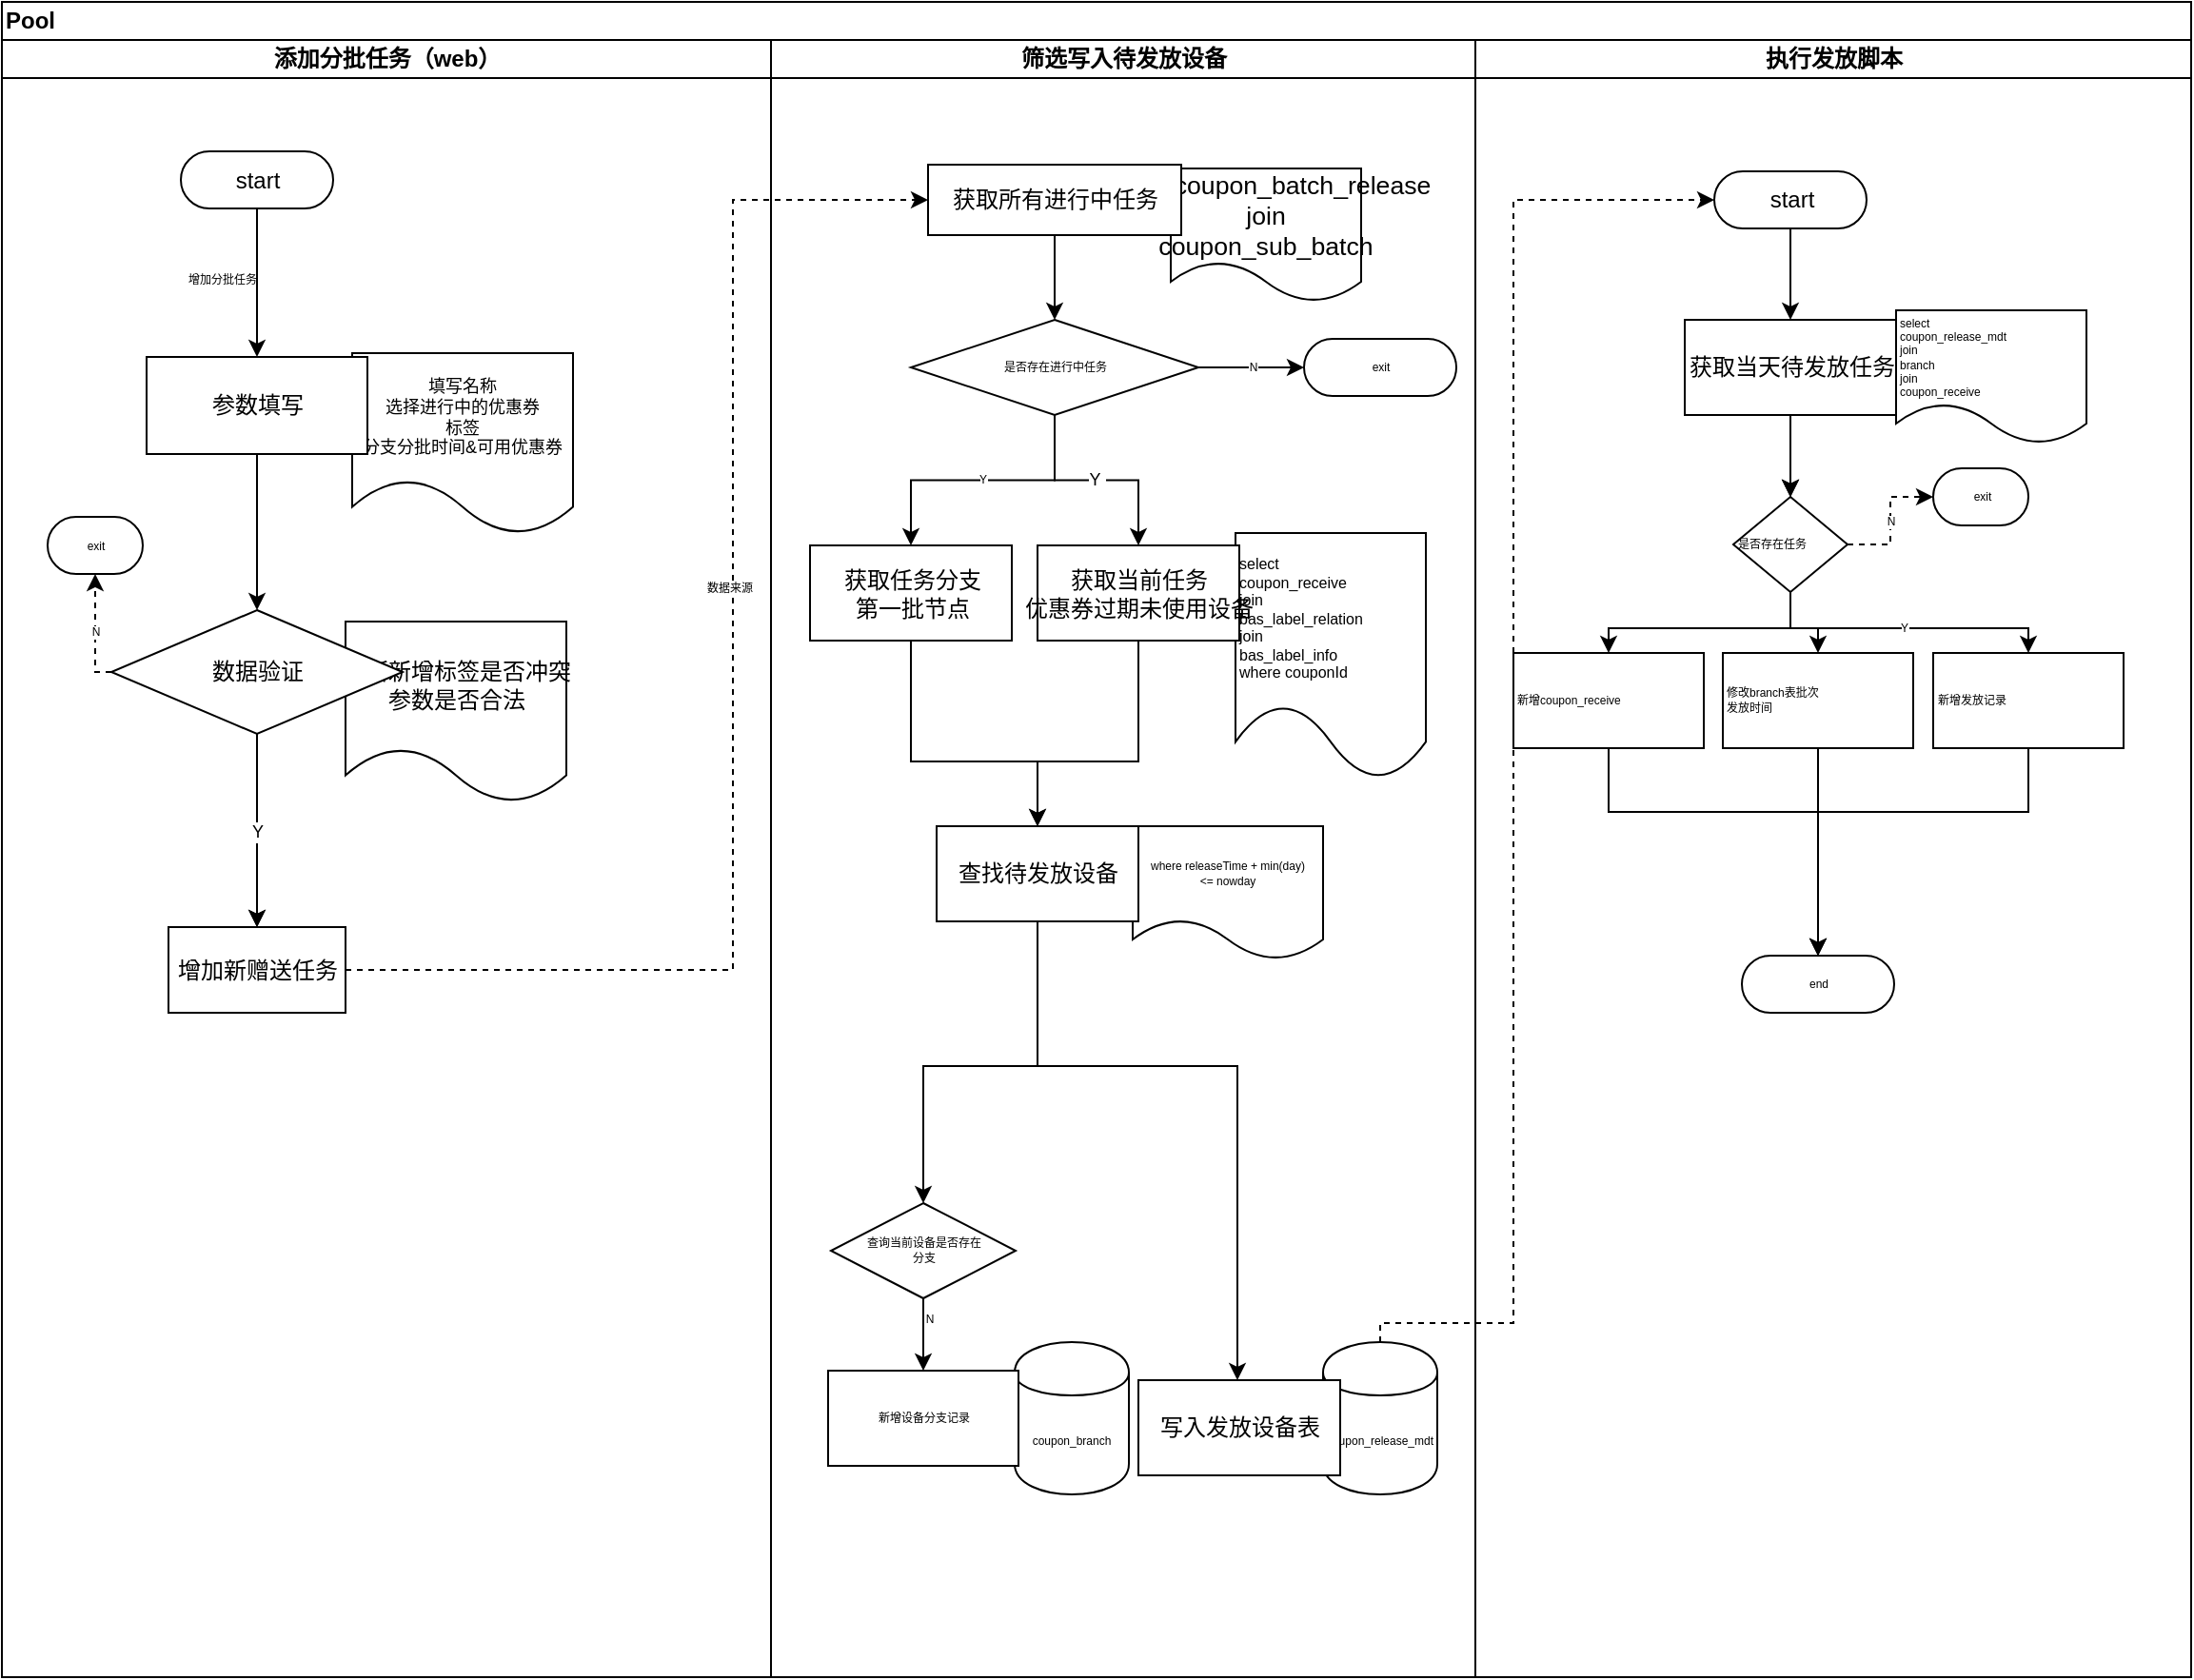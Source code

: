 <mxfile version="11.0.7" type="github"><diagram id="1Uks4rXL4dTz_hB3k0oI" name="赠送流程"><mxGraphModel dx="1363" dy="733" grid="1" gridSize="10" guides="1" tooltips="1" connect="1" arrows="1" fold="1" page="1" pageScale="1" pageWidth="827" pageHeight="1169" math="0" shadow="0"><root><mxCell id="0"/><mxCell id="1" parent="0"/><mxCell id="1NSMPgPq7o7XclI2195f-1" value="Pool" style="swimlane;html=1;childLayout=stackLayout;resizeParent=1;resizeParentMax=0;startSize=20;shadow=0;glass=0;align=left;" vertex="1" parent="1"><mxGeometry x="116" y="171" width="1150" height="880" as="geometry"/></mxCell><mxCell id="1NSMPgPq7o7XclI2195f-3" value="添加分批任务（web）" style="swimlane;html=1;startSize=20;" vertex="1" parent="1NSMPgPq7o7XclI2195f-1"><mxGeometry y="20" width="404" height="860" as="geometry"/></mxCell><mxCell id="1NSMPgPq7o7XclI2195f-39" value="start" style="html=1;dashed=0;whitespace=wrap;shape=mxgraph.dfd.start;shadow=0;glass=0;align=center;flipV=1;" vertex="1" parent="1NSMPgPq7o7XclI2195f-3"><mxGeometry x="94" y="58.5" width="80" height="30" as="geometry"/></mxCell><mxCell id="1NSMPgPq7o7XclI2195f-61" style="edgeStyle=orthogonalEdgeStyle;rounded=0;orthogonalLoop=1;jettySize=auto;html=1;startArrow=none;startFill=0;endArrow=classic;endFill=1;strokeColor=#000000;exitX=0.5;exitY=0.5;exitDx=0;exitDy=-15;exitPerimeter=0;" edge="1" parent="1NSMPgPq7o7XclI2195f-3" source="1NSMPgPq7o7XclI2195f-39" target="1NSMPgPq7o7XclI2195f-60"><mxGeometry relative="1" as="geometry"><mxPoint x="134" y="186" as="sourcePoint"/></mxGeometry></mxCell><mxCell id="1NSMPgPq7o7XclI2195f-67" style="edgeStyle=orthogonalEdgeStyle;rounded=0;orthogonalLoop=1;jettySize=auto;html=1;startArrow=none;startFill=0;endArrow=classic;endFill=1;strokeColor=#000000;" edge="1" parent="1NSMPgPq7o7XclI2195f-3" source="1NSMPgPq7o7XclI2195f-59" target="1NSMPgPq7o7XclI2195f-66"><mxGeometry relative="1" as="geometry"/></mxCell><mxCell id="1NSMPgPq7o7XclI2195f-69" value="Y" style="edgeStyle=orthogonalEdgeStyle;rounded=0;orthogonalLoop=1;jettySize=auto;html=1;startArrow=none;startFill=0;endArrow=classic;endFill=1;strokeColor=#000000;fontSize=9;" edge="1" parent="1NSMPgPq7o7XclI2195f-3" source="1NSMPgPq7o7XclI2195f-59" target="1NSMPgPq7o7XclI2195f-66"><mxGeometry relative="1" as="geometry"/></mxCell><mxCell id="1NSMPgPq7o7XclI2195f-62" style="edgeStyle=orthogonalEdgeStyle;rounded=0;orthogonalLoop=1;jettySize=auto;html=1;startArrow=none;startFill=0;endArrow=classic;endFill=1;strokeColor=#000000;" edge="1" parent="1NSMPgPq7o7XclI2195f-3" source="1NSMPgPq7o7XclI2195f-60" target="1NSMPgPq7o7XclI2195f-59"><mxGeometry relative="1" as="geometry"/></mxCell><mxCell id="1NSMPgPq7o7XclI2195f-66" value="增加新赠送任务" style="html=1;dashed=0;whitespace=wrap;shadow=0;glass=0;align=center;flipV=1;" vertex="1" parent="1NSMPgPq7o7XclI2195f-3"><mxGeometry x="87.5" y="466" width="93" height="45" as="geometry"/></mxCell><mxCell id="1NSMPgPq7o7XclI2195f-80" value="增加分批任务" style="text;html=1;fontSize=6;" vertex="1" parent="1NSMPgPq7o7XclI2195f-3"><mxGeometry x="96" y="116" width="92" height="21" as="geometry"/></mxCell><mxCell id="1NSMPgPq7o7XclI2195f-81" value="" style="group;flipV=1;" vertex="1" connectable="0" parent="1NSMPgPq7o7XclI2195f-3"><mxGeometry x="76" y="164.5" width="224" height="95" as="geometry"/></mxCell><mxCell id="1NSMPgPq7o7XclI2195f-68" value="填写名称&lt;br style=&quot;font-size: 9px;&quot;&gt;选择进行中的优惠券&lt;br style=&quot;font-size: 9px;&quot;&gt;标签&lt;br style=&quot;font-size: 9px;&quot;&gt;分支分批时间&amp;amp;可用优惠券" style="shape=document;whiteSpace=wrap;html=1;boundedLbl=1;dashed=0;flipH=1;shadow=0;glass=0;align=center;fontSize=9;" vertex="1" parent="1NSMPgPq7o7XclI2195f-81"><mxGeometry x="108" width="116" height="95" as="geometry"/></mxCell><mxCell id="1NSMPgPq7o7XclI2195f-60" value="参数填写" style="html=1;dashed=0;whitespace=wrap;shadow=0;glass=0;align=center;flipV=1;" vertex="1" parent="1NSMPgPq7o7XclI2195f-81"><mxGeometry y="2" width="116" height="51" as="geometry"/></mxCell><mxCell id="1NSMPgPq7o7XclI2195f-83" value="" style="group;flipV=1;" vertex="1" connectable="0" parent="1NSMPgPq7o7XclI2195f-3"><mxGeometry x="57.5" y="299.5" width="239" height="101" as="geometry"/></mxCell><mxCell id="1NSMPgPq7o7XclI2195f-71" value="&lt;span style=&quot;font-size: 12px ; white-space: nowrap&quot;&gt;判断新增标签是否冲突&lt;br&gt;参数是否合法&lt;br&gt;&lt;/span&gt;" style="shape=document;whiteSpace=wrap;html=1;boundedLbl=1;dashed=0;flipH=1;shadow=0;glass=0;align=center;fontSize=9;" vertex="1" parent="1NSMPgPq7o7XclI2195f-83"><mxGeometry x="123" y="6" width="116" height="95" as="geometry"/></mxCell><mxCell id="1NSMPgPq7o7XclI2195f-59" value="数据验证" style="shape=rhombus;html=1;dashed=0;whitespace=wrap;perimeter=rhombusPerimeter;shadow=0;glass=0;align=center;" vertex="1" parent="1NSMPgPq7o7XclI2195f-83"><mxGeometry width="153" height="65" as="geometry"/></mxCell><mxCell id="LtFsZtoLZdhe6W4jmQ-S-79" value="exit" style="html=1;dashed=0;whitespace=wrap;shape=mxgraph.dfd.start;shadow=0;glass=0;fontSize=6;align=center;" vertex="1" parent="1NSMPgPq7o7XclI2195f-3"><mxGeometry x="24" y="250.5" width="50" height="30" as="geometry"/></mxCell><mxCell id="LtFsZtoLZdhe6W4jmQ-S-81" value="N" style="edgeStyle=orthogonalEdgeStyle;rounded=0;orthogonalLoop=1;jettySize=auto;html=1;entryX=0.5;entryY=0.5;entryDx=0;entryDy=15;entryPerimeter=0;dashed=1;startArrow=none;startFill=0;endArrow=classic;endFill=1;strokeColor=#000000;fontSize=6;" edge="1" parent="1NSMPgPq7o7XclI2195f-3" source="1NSMPgPq7o7XclI2195f-59" target="LtFsZtoLZdhe6W4jmQ-S-79"><mxGeometry relative="1" as="geometry"><Array as="points"><mxPoint x="49" y="332"/></Array></mxGeometry></mxCell><mxCell id="1NSMPgPq7o7XclI2195f-2" value="筛选写入待发放设备" style="swimlane;html=1;startSize=20;" vertex="1" parent="1NSMPgPq7o7XclI2195f-1"><mxGeometry x="404" y="20" width="370" height="860" as="geometry"/></mxCell><mxCell id="1NSMPgPq7o7XclI2195f-74" value="Y&amp;nbsp;" style="edgeStyle=orthogonalEdgeStyle;rounded=0;orthogonalLoop=1;jettySize=auto;html=1;startArrow=none;startFill=0;endArrow=classic;endFill=1;strokeColor=#000000;fontSize=9;entryX=0.5;entryY=0;entryDx=0;entryDy=0;exitX=0.5;exitY=1;exitDx=0;exitDy=0;" edge="1" parent="1NSMPgPq7o7XclI2195f-2" source="1NSMPgPq7o7XclI2195f-84" target="1NSMPgPq7o7XclI2195f-10"><mxGeometry relative="1" as="geometry"><mxPoint x="149.667" y="184.722" as="sourcePoint"/><mxPoint x="149.667" y="216" as="targetPoint"/></mxGeometry></mxCell><mxCell id="1NSMPgPq7o7XclI2195f-82" value="" style="group" vertex="1" connectable="0" parent="1NSMPgPq7o7XclI2195f-2"><mxGeometry x="140" y="259.5" width="204" height="129" as="geometry"/></mxCell><mxCell id="1NSMPgPq7o7XclI2195f-76" value="&lt;font style=&quot;font-size: 8px&quot;&gt;select&lt;br&gt;coupon_receive&lt;br&gt;join&lt;br&gt;bas_label_relation&lt;br&gt;join&lt;br&gt;bas_label_info&lt;br&gt;where couponId&lt;br&gt;&lt;/font&gt;" style="shape=document;whiteSpace=wrap;html=1;boundedLbl=1;dashed=0;flipH=1;shadow=0;glass=0;fontSize=6;align=left;" vertex="1" parent="1NSMPgPq7o7XclI2195f-82"><mxGeometry x="104" y="-0.5" width="100" height="129" as="geometry"/></mxCell><mxCell id="1NSMPgPq7o7XclI2195f-10" value="获取当前任务&lt;br&gt;优惠券过期未使用设备" style="html=1;dashed=0;whitespace=wrap;shadow=0;glass=0;align=center;flipV=1;" vertex="1" parent="1NSMPgPq7o7XclI2195f-82"><mxGeometry y="6" width="106" height="50" as="geometry"/></mxCell><mxCell id="LtFsZtoLZdhe6W4jmQ-S-21" value="Y" style="edgeStyle=orthogonalEdgeStyle;rounded=0;orthogonalLoop=1;jettySize=auto;html=1;entryX=0.5;entryY=0;entryDx=0;entryDy=0;startArrow=none;startFill=0;endArrow=classic;endFill=1;strokeColor=#000000;fontSize=6;" edge="1" parent="1NSMPgPq7o7XclI2195f-2" source="1NSMPgPq7o7XclI2195f-84" target="LtFsZtoLZdhe6W4jmQ-S-19"><mxGeometry relative="1" as="geometry"/></mxCell><mxCell id="1NSMPgPq7o7XclI2195f-84" value="是否存在进行中任务" style="shape=rhombus;html=1;dashed=0;whitespace=wrap;perimeter=rhombusPerimeter;shadow=0;glass=0;fontSize=6;align=center;" vertex="1" parent="1NSMPgPq7o7XclI2195f-2"><mxGeometry x="73.5" y="147" width="151" height="50" as="geometry"/></mxCell><mxCell id="1NSMPgPq7o7XclI2195f-85" style="edgeStyle=orthogonalEdgeStyle;rounded=0;orthogonalLoop=1;jettySize=auto;html=1;startArrow=none;startFill=0;endArrow=classic;endFill=1;strokeColor=#000000;fontSize=9;" edge="1" parent="1NSMPgPq7o7XclI2195f-2" source="1NSMPgPq7o7XclI2195f-57" target="1NSMPgPq7o7XclI2195f-84"><mxGeometry relative="1" as="geometry"><mxPoint x="565.0" y="299" as="sourcePoint"/><mxPoint x="565.0" y="406.5" as="targetPoint"/></mxGeometry></mxCell><mxCell id="LtFsZtoLZdhe6W4jmQ-S-23" style="edgeStyle=orthogonalEdgeStyle;rounded=0;orthogonalLoop=1;jettySize=auto;html=1;entryX=0.5;entryY=0;entryDx=0;entryDy=0;startArrow=none;startFill=0;endArrow=classic;endFill=1;strokeColor=#000000;fontSize=6;" edge="1" parent="1NSMPgPq7o7XclI2195f-2" source="LtFsZtoLZdhe6W4jmQ-S-19" target="LtFsZtoLZdhe6W4jmQ-S-22"><mxGeometry relative="1" as="geometry"><Array as="points"><mxPoint x="73" y="379"/><mxPoint x="140" y="379"/></Array></mxGeometry></mxCell><mxCell id="LtFsZtoLZdhe6W4jmQ-S-19" value="获取任务分支&lt;br&gt;第一批节点" style="html=1;dashed=0;whitespace=wrap;shadow=0;glass=0;align=center;flipV=1;" vertex="1" parent="1NSMPgPq7o7XclI2195f-2"><mxGeometry x="20.5" y="265.5" width="106" height="50" as="geometry"/></mxCell><mxCell id="LtFsZtoLZdhe6W4jmQ-S-24" style="edgeStyle=orthogonalEdgeStyle;rounded=0;orthogonalLoop=1;jettySize=auto;html=1;startArrow=none;startFill=0;endArrow=classic;endFill=1;strokeColor=#000000;fontSize=6;" edge="1" parent="1NSMPgPq7o7XclI2195f-2" target="LtFsZtoLZdhe6W4jmQ-S-22"><mxGeometry relative="1" as="geometry"><mxPoint x="140.048" y="425.483" as="sourcePoint"/></mxGeometry></mxCell><mxCell id="LtFsZtoLZdhe6W4jmQ-S-27" value="N" style="edgeStyle=orthogonalEdgeStyle;rounded=0;orthogonalLoop=1;jettySize=auto;html=1;startArrow=none;startFill=0;endArrow=classic;endFill=1;strokeColor=#000000;fontSize=6;entryX=0;entryY=0.5;entryDx=0;entryDy=0;entryPerimeter=0;" edge="1" parent="1NSMPgPq7o7XclI2195f-2" source="1NSMPgPq7o7XclI2195f-84" target="LtFsZtoLZdhe6W4jmQ-S-29"><mxGeometry relative="1" as="geometry"><mxPoint x="279.889" y="171.944" as="targetPoint"/><Array as="points"/></mxGeometry></mxCell><mxCell id="LtFsZtoLZdhe6W4jmQ-S-29" value="exit" style="html=1;dashed=0;whitespace=wrap;shape=mxgraph.dfd.start;shadow=0;glass=0;fontSize=6;align=center;" vertex="1" parent="1NSMPgPq7o7XclI2195f-2"><mxGeometry x="280" y="157" width="80" height="30" as="geometry"/></mxCell><mxCell id="LtFsZtoLZdhe6W4jmQ-S-31" value="&lt;span style=&quot;font-size: 13.333px&quot;&gt;select&amp;nbsp;coupon_batch_release&lt;/span&gt;&lt;br style=&quot;font-size: 13.333px&quot;&gt;&lt;span style=&quot;font-size: 13.333px&quot;&gt;join&lt;/span&gt;&lt;br style=&quot;font-size: 13.333px&quot;&gt;&lt;span style=&quot;font-size: 13.333px&quot;&gt;coupon_sub_batch&lt;/span&gt;" style="shape=document;whiteSpace=wrap;html=1;boundedLbl=1;dashed=0;flipH=1;shadow=0;glass=0;fontSize=6;align=center;" vertex="1" parent="1NSMPgPq7o7XclI2195f-2"><mxGeometry x="210" y="67.5" width="100" height="70" as="geometry"/></mxCell><mxCell id="1NSMPgPq7o7XclI2195f-57" value="获取所有进行中任务&lt;br&gt;" style="html=1;dashed=0;whitespace=wrap;shadow=0;glass=0;align=center;flipV=1;" vertex="1" parent="1NSMPgPq7o7XclI2195f-2"><mxGeometry x="82.5" y="65.5" width="133" height="37" as="geometry"/></mxCell><mxCell id="LtFsZtoLZdhe6W4jmQ-S-32" style="edgeStyle=orthogonalEdgeStyle;rounded=0;orthogonalLoop=1;jettySize=auto;html=1;entryX=0.5;entryY=0;entryDx=0;entryDy=0;startArrow=none;startFill=0;endArrow=classic;endFill=1;strokeColor=#000000;fontSize=6;" edge="1" parent="1NSMPgPq7o7XclI2195f-2" source="1NSMPgPq7o7XclI2195f-10" target="LtFsZtoLZdhe6W4jmQ-S-22"><mxGeometry relative="1" as="geometry"><Array as="points"><mxPoint x="193" y="379"/><mxPoint x="140" y="379"/></Array></mxGeometry></mxCell><mxCell id="LtFsZtoLZdhe6W4jmQ-S-35" value="where&amp;nbsp;releaseTime + min(day)&lt;br&gt;&amp;lt;= nowday" style="shape=document;whiteSpace=wrap;html=1;boundedLbl=1;dashed=0;flipH=1;shadow=0;glass=0;fontSize=6;align=center;" vertex="1" parent="1NSMPgPq7o7XclI2195f-2"><mxGeometry x="190" y="413" width="100" height="70" as="geometry"/></mxCell><mxCell id="LtFsZtoLZdhe6W4jmQ-S-41" style="edgeStyle=orthogonalEdgeStyle;rounded=0;orthogonalLoop=1;jettySize=auto;html=1;startArrow=none;startFill=0;endArrow=classic;endFill=1;strokeColor=#000000;fontSize=6;entryX=0.5;entryY=0;entryDx=0;entryDy=0;" edge="1" parent="1NSMPgPq7o7XclI2195f-2" source="LtFsZtoLZdhe6W4jmQ-S-22" target="LtFsZtoLZdhe6W4jmQ-S-42"><mxGeometry relative="1" as="geometry"><mxPoint x="96.167" y="560.5" as="targetPoint"/><Array as="points"><mxPoint x="140" y="539"/><mxPoint x="80" y="539"/></Array></mxGeometry></mxCell><mxCell id="LtFsZtoLZdhe6W4jmQ-S-22" value="查找待发放设备" style="html=1;dashed=0;whitespace=wrap;shadow=0;glass=0;align=center;flipV=1;" vertex="1" parent="1NSMPgPq7o7XclI2195f-2"><mxGeometry x="87" y="413" width="106" height="50" as="geometry"/></mxCell><mxCell id="LtFsZtoLZdhe6W4jmQ-S-36" style="edgeStyle=orthogonalEdgeStyle;rounded=0;orthogonalLoop=1;jettySize=auto;html=1;startArrow=none;startFill=0;endArrow=classic;endFill=1;strokeColor=#000000;fontSize=6;" edge="1" parent="1NSMPgPq7o7XclI2195f-2" source="LtFsZtoLZdhe6W4jmQ-S-22" target="LtFsZtoLZdhe6W4jmQ-S-37"><mxGeometry relative="1" as="geometry"><mxPoint x="140" y="559" as="targetPoint"/><Array as="points"><mxPoint x="140" y="539"/><mxPoint x="245" y="539"/></Array></mxGeometry></mxCell><mxCell id="LtFsZtoLZdhe6W4jmQ-S-44" style="edgeStyle=orthogonalEdgeStyle;rounded=0;orthogonalLoop=1;jettySize=auto;html=1;startArrow=none;startFill=0;endArrow=classic;endFill=1;strokeColor=#000000;fontSize=6;" edge="1" parent="1NSMPgPq7o7XclI2195f-2" source="LtFsZtoLZdhe6W4jmQ-S-42" target="LtFsZtoLZdhe6W4jmQ-S-43"><mxGeometry relative="1" as="geometry"/></mxCell><mxCell id="LtFsZtoLZdhe6W4jmQ-S-45" value="N" style="text;html=1;resizable=0;points=[];align=center;verticalAlign=middle;labelBackgroundColor=#ffffff;fontSize=6;" vertex="1" connectable="0" parent="LtFsZtoLZdhe6W4jmQ-S-44"><mxGeometry x="-0.477" y="3" relative="1" as="geometry"><mxPoint as="offset"/></mxGeometry></mxCell><mxCell id="LtFsZtoLZdhe6W4jmQ-S-42" value="查询当前设备是否存在&lt;br&gt;分支" style="shape=rhombus;html=1;dashed=0;whitespace=wrap;perimeter=rhombusPerimeter;shadow=0;glass=0;fontSize=6;align=center;" vertex="1" parent="1NSMPgPq7o7XclI2195f-2"><mxGeometry x="31.5" y="611" width="97" height="50" as="geometry"/></mxCell><mxCell id="LtFsZtoLZdhe6W4jmQ-S-51" value="" style="group" vertex="1" connectable="0" parent="1NSMPgPq7o7XclI2195f-2"><mxGeometry x="30" y="684" width="141.5" height="80" as="geometry"/></mxCell><mxCell id="LtFsZtoLZdhe6W4jmQ-S-49" value="coupon_branch" style="shape=cylinder;whiteSpace=wrap;html=1;boundedLbl=1;backgroundOutline=1;shadow=0;glass=0;fontSize=6;align=center;" vertex="1" parent="LtFsZtoLZdhe6W4jmQ-S-51"><mxGeometry x="98" width="60" height="80" as="geometry"/></mxCell><mxCell id="LtFsZtoLZdhe6W4jmQ-S-43" value="新增设备分支记录" style="html=1;dashed=0;whitespace=wrap;shadow=0;glass=0;fontSize=6;align=center;" vertex="1" parent="LtFsZtoLZdhe6W4jmQ-S-51"><mxGeometry y="15" width="100" height="50" as="geometry"/></mxCell><mxCell id="LtFsZtoLZdhe6W4jmQ-S-50" value="" style="group" vertex="1" connectable="0" parent="1NSMPgPq7o7XclI2195f-2"><mxGeometry x="193" y="684" width="157" height="80" as="geometry"/></mxCell><mxCell id="LtFsZtoLZdhe6W4jmQ-S-39" value="coupon_release_mdt" style="shape=cylinder;whiteSpace=wrap;html=1;boundedLbl=1;backgroundOutline=1;shadow=0;glass=0;fontSize=6;align=center;" vertex="1" parent="LtFsZtoLZdhe6W4jmQ-S-50"><mxGeometry x="97" width="60" height="80" as="geometry"/></mxCell><mxCell id="LtFsZtoLZdhe6W4jmQ-S-37" value="写入发放设备表" style="html=1;dashed=0;whitespace=wrap;shadow=0;glass=0;align=center;flipV=1;" vertex="1" parent="LtFsZtoLZdhe6W4jmQ-S-50"><mxGeometry y="20" width="106" height="50" as="geometry"/></mxCell><mxCell id="1NSMPgPq7o7XclI2195f-70" style="edgeStyle=orthogonalEdgeStyle;rounded=0;orthogonalLoop=1;jettySize=auto;html=1;entryX=0;entryY=0.5;entryDx=0;entryDy=0;startArrow=none;startFill=0;endArrow=classic;endFill=1;strokeColor=#000000;fontSize=9;dashed=1;" edge="1" parent="1NSMPgPq7o7XclI2195f-1" source="1NSMPgPq7o7XclI2195f-66" target="1NSMPgPq7o7XclI2195f-57"><mxGeometry relative="1" as="geometry"><Array as="points"><mxPoint x="384" y="509"/><mxPoint x="384" y="104"/></Array></mxGeometry></mxCell><mxCell id="1NSMPgPq7o7XclI2195f-91" value="数据来源" style="text;html=1;resizable=0;points=[];align=center;verticalAlign=middle;labelBackgroundColor=#ffffff;fontSize=6;" vertex="1" connectable="0" parent="1NSMPgPq7o7XclI2195f-70"><mxGeometry x="0.142" y="2" relative="1" as="geometry"><mxPoint y="1" as="offset"/></mxGeometry></mxCell><mxCell id="LtFsZtoLZdhe6W4jmQ-S-67" style="edgeStyle=orthogonalEdgeStyle;rounded=0;orthogonalLoop=1;jettySize=auto;html=1;entryX=0;entryY=0.5;entryDx=0;entryDy=0;entryPerimeter=0;startArrow=none;startFill=0;endArrow=classic;endFill=1;strokeColor=#000000;fontSize=6;dashed=1;" edge="1" parent="1NSMPgPq7o7XclI2195f-1" source="LtFsZtoLZdhe6W4jmQ-S-39" target="1NSMPgPq7o7XclI2195f-52"><mxGeometry relative="1" as="geometry"><Array as="points"><mxPoint x="794" y="694"/><mxPoint x="794" y="104"/></Array></mxGeometry></mxCell><mxCell id="1NSMPgPq7o7XclI2195f-50" value="执行发放脚本" style="swimlane;html=1;startSize=20;" vertex="1" parent="1NSMPgPq7o7XclI2195f-1"><mxGeometry x="774" y="20" width="376" height="860" as="geometry"/></mxCell><mxCell id="1NSMPgPq7o7XclI2195f-51" style="edgeStyle=orthogonalEdgeStyle;rounded=0;orthogonalLoop=1;jettySize=auto;html=1;entryX=0.5;entryY=0;entryDx=0;entryDy=0;startArrow=none;startFill=0;endArrow=classic;endFill=1;strokeColor=#000000;" edge="1" parent="1NSMPgPq7o7XclI2195f-50" source="1NSMPgPq7o7XclI2195f-52" target="1NSMPgPq7o7XclI2195f-54"><mxGeometry relative="1" as="geometry"/></mxCell><mxCell id="1NSMPgPq7o7XclI2195f-52" value="start" style="html=1;dashed=0;whitespace=wrap;shape=mxgraph.dfd.start;shadow=0;glass=0;align=center;flipV=1;" vertex="1" parent="1NSMPgPq7o7XclI2195f-50"><mxGeometry x="125.5" y="69" width="80" height="30" as="geometry"/></mxCell><mxCell id="LtFsZtoLZdhe6W4jmQ-S-57" style="edgeStyle=orthogonalEdgeStyle;rounded=0;orthogonalLoop=1;jettySize=auto;html=1;startArrow=none;startFill=0;endArrow=classic;endFill=1;strokeColor=#000000;fontSize=6;entryX=0.5;entryY=0;entryDx=0;entryDy=0;" edge="1" parent="1NSMPgPq7o7XclI2195f-50" source="LtFsZtoLZdhe6W4jmQ-S-71" target="LtFsZtoLZdhe6W4jmQ-S-58"><mxGeometry relative="1" as="geometry"><mxPoint x="161.167" y="284.583" as="targetPoint"/><Array as="points"><mxPoint x="165" y="309"/><mxPoint x="70" y="309"/></Array></mxGeometry></mxCell><mxCell id="LtFsZtoLZdhe6W4jmQ-S-60" style="edgeStyle=orthogonalEdgeStyle;rounded=0;orthogonalLoop=1;jettySize=auto;html=1;entryX=0.5;entryY=0;entryDx=0;entryDy=0;startArrow=none;startFill=0;endArrow=classic;endFill=1;strokeColor=#000000;fontSize=6;exitX=0.5;exitY=1;exitDx=0;exitDy=0;" edge="1" parent="1NSMPgPq7o7XclI2195f-50" source="LtFsZtoLZdhe6W4jmQ-S-71" target="LtFsZtoLZdhe6W4jmQ-S-59"><mxGeometry relative="1" as="geometry"><Array as="points"><mxPoint x="165" y="309"/><mxPoint x="180" y="309"/></Array></mxGeometry></mxCell><mxCell id="LtFsZtoLZdhe6W4jmQ-S-62" value="Y" style="edgeStyle=orthogonalEdgeStyle;rounded=0;orthogonalLoop=1;jettySize=auto;html=1;entryX=0.5;entryY=0;entryDx=0;entryDy=0;startArrow=none;startFill=0;endArrow=classic;endFill=1;strokeColor=#000000;fontSize=6;" edge="1" parent="1NSMPgPq7o7XclI2195f-50" source="LtFsZtoLZdhe6W4jmQ-S-71" target="LtFsZtoLZdhe6W4jmQ-S-61"><mxGeometry relative="1" as="geometry"><Array as="points"><mxPoint x="166" y="309"/><mxPoint x="290" y="309"/></Array></mxGeometry></mxCell><mxCell id="1NSMPgPq7o7XclI2195f-54" value="获取当天待发放任务" style="html=1;dashed=0;whitespace=wrap;shadow=0;glass=0;align=center;flipV=1;" vertex="1" parent="1NSMPgPq7o7XclI2195f-50"><mxGeometry x="110" y="147" width="111" height="50" as="geometry"/></mxCell><mxCell id="LtFsZtoLZdhe6W4jmQ-S-53" value="select&lt;br&gt;&lt;span style=&quot;text-align: center&quot;&gt;coupon_release_mdt&lt;br&gt;&lt;/span&gt;join&lt;br&gt;branch&lt;br&gt;join&lt;br&gt;coupon_receive&amp;nbsp;" style="shape=document;whiteSpace=wrap;html=1;boundedLbl=1;dashed=0;flipH=1;shadow=0;glass=0;fontSize=6;align=left;" vertex="1" parent="1NSMPgPq7o7XclI2195f-50"><mxGeometry x="221" y="142" width="100" height="70" as="geometry"/></mxCell><mxCell id="LtFsZtoLZdhe6W4jmQ-S-64" style="edgeStyle=orthogonalEdgeStyle;rounded=0;orthogonalLoop=1;jettySize=auto;html=1;entryX=0.5;entryY=0.5;entryDx=0;entryDy=-15;entryPerimeter=0;startArrow=none;startFill=0;endArrow=classic;endFill=1;strokeColor=#000000;fontSize=6;" edge="1" parent="1NSMPgPq7o7XclI2195f-50" source="LtFsZtoLZdhe6W4jmQ-S-58" target="LtFsZtoLZdhe6W4jmQ-S-63"><mxGeometry relative="1" as="geometry"><Array as="points"><mxPoint x="70" y="405.5"/><mxPoint x="180" y="405.5"/></Array></mxGeometry></mxCell><mxCell id="LtFsZtoLZdhe6W4jmQ-S-58" value="新增coupon_receive" style="html=1;dashed=0;whitespace=wrap;shadow=0;glass=0;fontSize=6;align=left;" vertex="1" parent="1NSMPgPq7o7XclI2195f-50"><mxGeometry x="20" y="322" width="100" height="50" as="geometry"/></mxCell><mxCell id="LtFsZtoLZdhe6W4jmQ-S-65" style="edgeStyle=orthogonalEdgeStyle;rounded=0;orthogonalLoop=1;jettySize=auto;html=1;startArrow=none;startFill=0;endArrow=classic;endFill=1;strokeColor=#000000;fontSize=6;" edge="1" parent="1NSMPgPq7o7XclI2195f-50" source="LtFsZtoLZdhe6W4jmQ-S-59" target="LtFsZtoLZdhe6W4jmQ-S-63"><mxGeometry relative="1" as="geometry"/></mxCell><mxCell id="LtFsZtoLZdhe6W4jmQ-S-59" value="修改branch表批次&lt;br&gt;发放时间" style="html=1;dashed=0;whitespace=wrap;shadow=0;glass=0;fontSize=6;align=left;" vertex="1" parent="1NSMPgPq7o7XclI2195f-50"><mxGeometry x="130" y="322" width="100" height="50" as="geometry"/></mxCell><mxCell id="LtFsZtoLZdhe6W4jmQ-S-66" style="edgeStyle=orthogonalEdgeStyle;rounded=0;orthogonalLoop=1;jettySize=auto;html=1;entryX=0.5;entryY=0.5;entryDx=0;entryDy=-15;entryPerimeter=0;startArrow=none;startFill=0;endArrow=classic;endFill=1;strokeColor=#000000;fontSize=6;" edge="1" parent="1NSMPgPq7o7XclI2195f-50" source="LtFsZtoLZdhe6W4jmQ-S-61" target="LtFsZtoLZdhe6W4jmQ-S-63"><mxGeometry relative="1" as="geometry"><Array as="points"><mxPoint x="291" y="405.5"/><mxPoint x="180" y="405.5"/></Array></mxGeometry></mxCell><mxCell id="LtFsZtoLZdhe6W4jmQ-S-61" value="新增发放记录" style="html=1;dashed=0;whitespace=wrap;shadow=0;glass=0;fontSize=6;align=left;" vertex="1" parent="1NSMPgPq7o7XclI2195f-50"><mxGeometry x="240.5" y="322" width="100" height="50" as="geometry"/></mxCell><mxCell id="LtFsZtoLZdhe6W4jmQ-S-63" value="end" style="html=1;dashed=0;whitespace=wrap;shape=mxgraph.dfd.start;shadow=0;glass=0;fontSize=6;align=center;" vertex="1" parent="1NSMPgPq7o7XclI2195f-50"><mxGeometry x="140" y="481" width="80" height="30" as="geometry"/></mxCell><mxCell id="LtFsZtoLZdhe6W4jmQ-S-72" style="edgeStyle=orthogonalEdgeStyle;rounded=0;orthogonalLoop=1;jettySize=auto;html=1;entryX=0.5;entryY=0;entryDx=0;entryDy=0;startArrow=none;startFill=0;endArrow=classic;endFill=1;strokeColor=#000000;fontSize=6;" edge="1" parent="1NSMPgPq7o7XclI2195f-50" source="1NSMPgPq7o7XclI2195f-54" target="LtFsZtoLZdhe6W4jmQ-S-71"><mxGeometry relative="1" as="geometry"><mxPoint x="1056" y="388" as="sourcePoint"/><mxPoint x="1191" y="491" as="targetPoint"/><Array as="points"/></mxGeometry></mxCell><mxCell id="LtFsZtoLZdhe6W4jmQ-S-73" style="edgeStyle=orthogonalEdgeStyle;rounded=0;orthogonalLoop=1;jettySize=auto;html=1;startArrow=none;startFill=0;endArrow=classic;endFill=1;strokeColor=#000000;fontSize=6;entryX=0.5;entryY=0;entryDx=0;entryDy=0;" edge="1" parent="1NSMPgPq7o7XclI2195f-50" source="1NSMPgPq7o7XclI2195f-54" target="LtFsZtoLZdhe6W4jmQ-S-71"><mxGeometry relative="1" as="geometry"><mxPoint x="1056" y="388" as="sourcePoint"/><mxPoint x="970" y="491" as="targetPoint"/></mxGeometry></mxCell><mxCell id="LtFsZtoLZdhe6W4jmQ-S-77" value="N" style="edgeStyle=orthogonalEdgeStyle;rounded=0;orthogonalLoop=1;jettySize=auto;html=1;entryX=0;entryY=0.5;entryDx=0;entryDy=0;dashed=1;startArrow=none;startFill=0;endArrow=classic;endFill=1;strokeColor=#000000;fontSize=6;entryPerimeter=0;" edge="1" parent="1NSMPgPq7o7XclI2195f-50" source="LtFsZtoLZdhe6W4jmQ-S-71" target="LtFsZtoLZdhe6W4jmQ-S-78"><mxGeometry relative="1" as="geometry"><mxPoint x="310.333" y="256.833" as="targetPoint"/></mxGeometry></mxCell><mxCell id="LtFsZtoLZdhe6W4jmQ-S-71" value="是否存在任务" style="shape=rhombus;html=1;dashed=0;whitespace=wrap;perimeter=rhombusPerimeter;shadow=0;glass=0;fontSize=6;align=left;" vertex="1" parent="1NSMPgPq7o7XclI2195f-50"><mxGeometry x="135.5" y="240" width="60" height="50" as="geometry"/></mxCell><mxCell id="LtFsZtoLZdhe6W4jmQ-S-74" style="edgeStyle=orthogonalEdgeStyle;rounded=0;orthogonalLoop=1;jettySize=auto;html=1;entryX=0.5;entryY=0;entryDx=0;entryDy=0;startArrow=none;startFill=0;endArrow=classic;endFill=1;strokeColor=#000000;fontSize=6;" edge="1" parent="1NSMPgPq7o7XclI2195f-50" source="1NSMPgPq7o7XclI2195f-54" target="LtFsZtoLZdhe6W4jmQ-S-71"><mxGeometry relative="1" as="geometry"><mxPoint x="1056" y="388" as="sourcePoint"/><mxPoint x="1080" y="491" as="targetPoint"/><Array as="points"/></mxGeometry></mxCell><mxCell id="LtFsZtoLZdhe6W4jmQ-S-78" value="exit" style="html=1;dashed=0;whitespace=wrap;shape=mxgraph.dfd.start;shadow=0;glass=0;fontSize=6;align=center;" vertex="1" parent="1NSMPgPq7o7XclI2195f-50"><mxGeometry x="240.5" y="225" width="50" height="30" as="geometry"/></mxCell></root></mxGraphModel></diagram><diagram id="PbtDQtE9Y6Dk6RRHq56a" name="开发时间管理"><mxGraphModel dx="1422" dy="774" grid="1" gridSize="10" guides="1" tooltips="1" connect="1" arrows="1" fold="1" page="1" pageScale="1" pageWidth="827" pageHeight="1169" math="0" shadow="0"><root><mxCell id="2AQjFSg97HQOMe6IwAkB-0"/><mxCell id="2AQjFSg97HQOMe6IwAkB-1" parent="2AQjFSg97HQOMe6IwAkB-0"/><mxCell id="2AQjFSg97HQOMe6IwAkB-2" value="分批赠送优惠券" style="swimlane;childLayout=stackLayout;horizontal=1;fillColor=none;horizontalStack=1;resizeParent=1;resizeParentMax=0;resizeLast=0;collapsible=0;strokeColor=none;stackBorder=10;stackSpacing=-12;resizable=1;align=center;points=[];fontColor=#000000;shadow=0;glass=0;" vertex="1" parent="2AQjFSg97HQOMe6IwAkB-1"><mxGeometry x="10" y="350" width="768" height="130" as="geometry"/></mxCell><mxCell id="2AQjFSg97HQOMe6IwAkB-3" value="技术审核&#10;8/1" style="shape=step;perimeter=stepPerimeter;fixedSize=1;points=[];" vertex="1" parent="2AQjFSg97HQOMe6IwAkB-2"><mxGeometry x="10" y="33" width="120" height="87" as="geometry"/></mxCell><mxCell id="2AQjFSg97HQOMe6IwAkB-4" value="web接口开发&#10;文档&#10;本地测试&#10;8/9" style="shape=step;perimeter=stepPerimeter;fixedSize=1;points=[];" vertex="1" parent="2AQjFSg97HQOMe6IwAkB-2"><mxGeometry x="118" y="33" width="232" height="87" as="geometry"/></mxCell><mxCell id="2AQjFSg97HQOMe6IwAkB-6" value="后端逻辑编写&#10;脚本&#10;8/16" style="shape=step;perimeter=stepPerimeter;fixedSize=1;points=[];" vertex="1" parent="2AQjFSg97HQOMe6IwAkB-2"><mxGeometry x="338" y="33" width="100" height="87" as="geometry"/></mxCell><mxCell id="2AQjFSg97HQOMe6IwAkB-5" value="前后端联调&#10;8/23" style="shape=step;perimeter=stepPerimeter;fixedSize=1;points=[];" vertex="1" parent="2AQjFSg97HQOMe6IwAkB-2"><mxGeometry x="426" y="33" width="100" height="87" as="geometry"/></mxCell><mxCell id="2AQjFSg97HQOMe6IwAkB-7" value="dev&amp;uat测试&amp;数据验证&#10;&#10;8/28" style="shape=step;perimeter=stepPerimeter;fixedSize=1;points=[];" vertex="1" parent="2AQjFSg97HQOMe6IwAkB-2"><mxGeometry x="514" y="33" width="156" height="87" as="geometry"/></mxCell><mxCell id="2AQjFSg97HQOMe6IwAkB-8" value="上线生产环境&#10;8/29" style="shape=step;perimeter=stepPerimeter;fixedSize=1;points=[];" vertex="1" parent="2AQjFSg97HQOMe6IwAkB-2"><mxGeometry x="658" y="33" width="100" height="87" as="geometry"/></mxCell></root></mxGraphModel></diagram></mxfile>